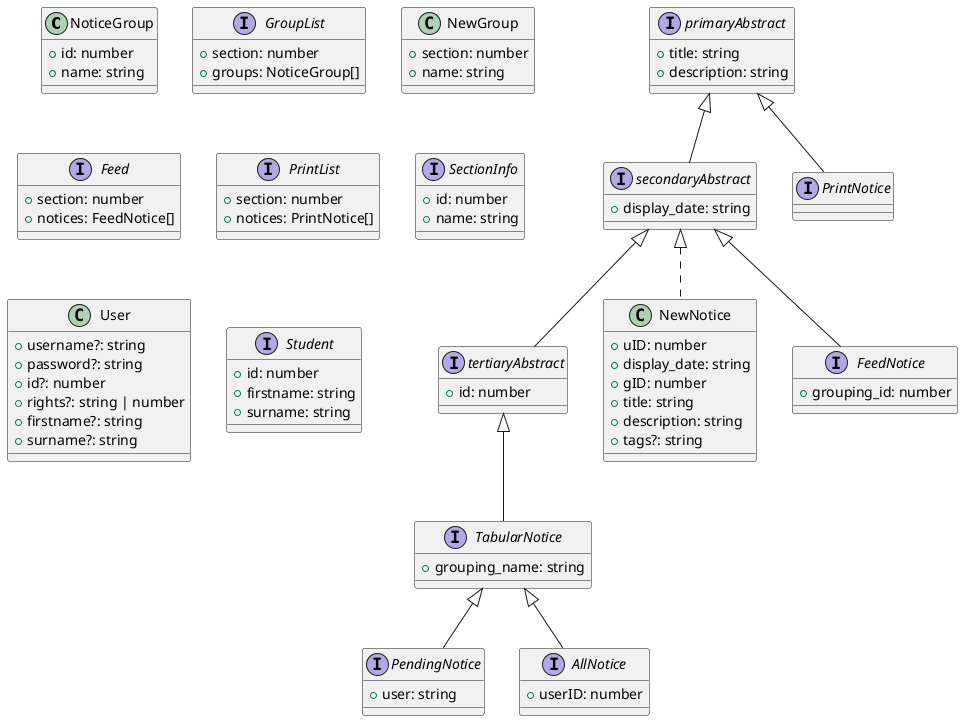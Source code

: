 @startuml
class NoticeGroup {
    +id: number
    +name: string
}
interface GroupList {
    +section: number
    +groups: NoticeGroup[]
}
class NewGroup {
    +section: number
    +name: string
}
interface primaryAbstract {
    +title: string
    +description: string
}
interface secondaryAbstract extends primaryAbstract {
    +display_date: string
}
interface tertiaryAbstract extends secondaryAbstract {
    +id: number
}
interface PrintNotice extends primaryAbstract
class NewNotice implements secondaryAbstract {
    +uID: number
    +display_date: string
    +gID: number
    +title: string
    +description: string
    +tags?: string
}
interface FeedNotice extends secondaryAbstract {
    +grouping_id: number
}
interface TabularNotice extends tertiaryAbstract {
    +grouping_name: string
}
interface PendingNotice extends TabularNotice {
    +user: string
}
interface AllNotice extends TabularNotice {
    +userID: number
}
interface Feed {
    +section: number
    +notices: FeedNotice[]
}
interface PrintList {
    +section: number
    +notices: PrintNotice[]
}
interface SectionInfo {
    +id: number
    +name: string
}
class User {
    +username?: string
    +password?: string
    +id?: number
    +rights?: string | number
    +firstname?: string
    +surname?: string
}
interface Student {
    +id: number
    +firstname: string
    +surname: string
}
@enduml